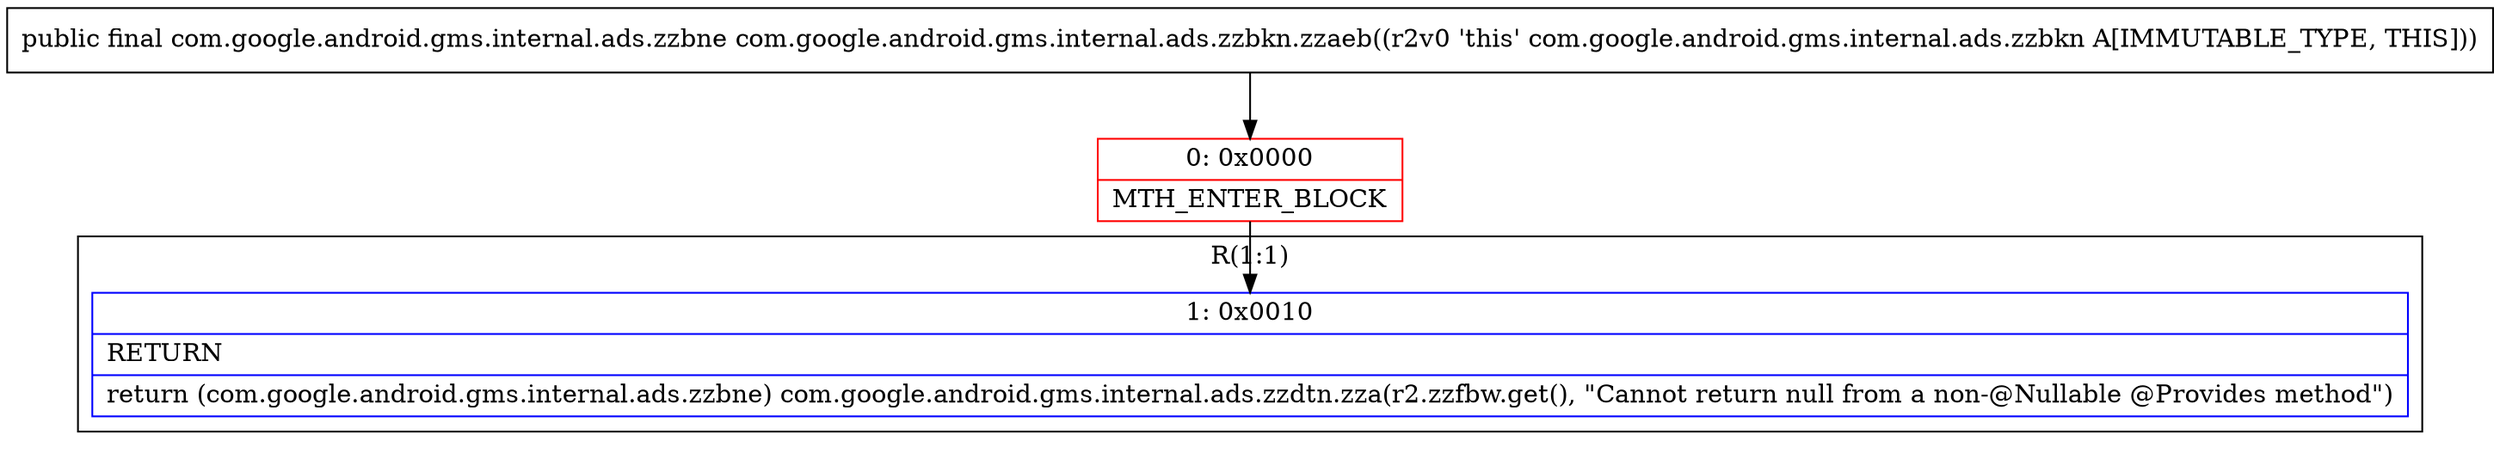digraph "CFG forcom.google.android.gms.internal.ads.zzbkn.zzaeb()Lcom\/google\/android\/gms\/internal\/ads\/zzbne;" {
subgraph cluster_Region_317562076 {
label = "R(1:1)";
node [shape=record,color=blue];
Node_1 [shape=record,label="{1\:\ 0x0010|RETURN\l|return (com.google.android.gms.internal.ads.zzbne) com.google.android.gms.internal.ads.zzdtn.zza(r2.zzfbw.get(), \"Cannot return null from a non\-@Nullable @Provides method\")\l}"];
}
Node_0 [shape=record,color=red,label="{0\:\ 0x0000|MTH_ENTER_BLOCK\l}"];
MethodNode[shape=record,label="{public final com.google.android.gms.internal.ads.zzbne com.google.android.gms.internal.ads.zzbkn.zzaeb((r2v0 'this' com.google.android.gms.internal.ads.zzbkn A[IMMUTABLE_TYPE, THIS])) }"];
MethodNode -> Node_0;
Node_0 -> Node_1;
}

